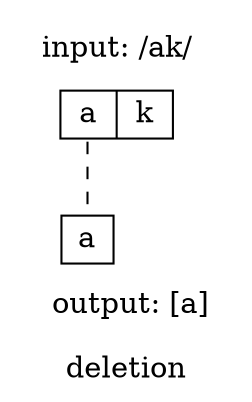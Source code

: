 graph G {
  label = "deletion";
  node [shape=record,height=.25];
  edge [style=dashed];
  subgraph cluster_in {
    label = "input: /ak/";
    color=white;
    input [label="<a>a|<k>k"];
  }
  subgraph cluster_out {
    label = "output: [a]";
    labelloc=b;
    color=white;
    output [label="<a>a",width=0.3];
  }
  
  input:a -- output:a;
}